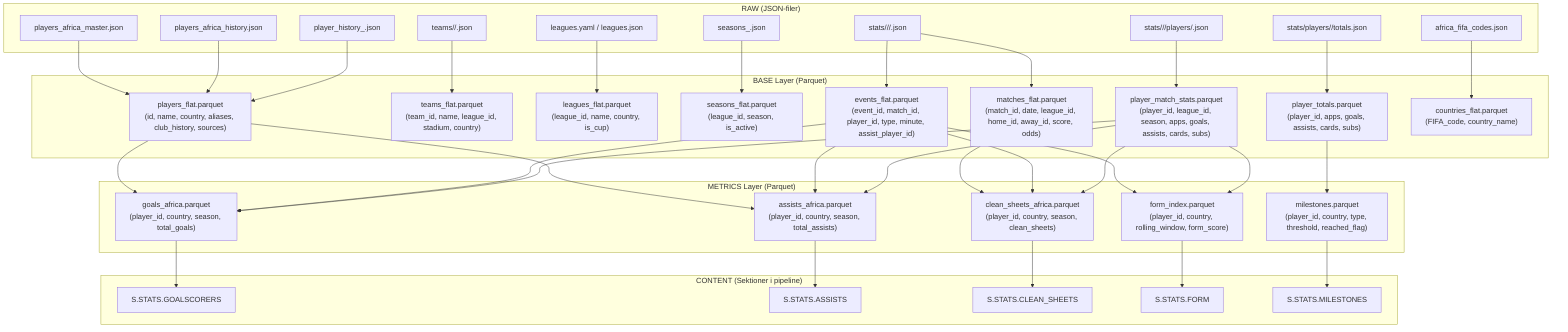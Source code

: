 flowchart TD

  %% RAW LAYER
  subgraph RAW["RAW (JSON-filer)"]
    A1["players_africa_master.json"]
    A2["players_africa_history.json"]
    A3["player_history_<league>.json"]
    A4["teams/<league>/<team>.json"]
    A5["leagues.yaml / leagues.json"]
    A6["seasons_<league>.json"]
    A7["stats/<season>/<league>/<match>.json"]
    A8["stats/<season>/<league>/players/<player>.json"]
    A9["stats/players/<player>/totals.json"]
    A10["africa_fifa_codes.json"]
  end

  %% BASE LAYER
  subgraph BASE["BASE Layer (Parquet)"]
    B1["players_flat.parquet\n(id, name, country, aliases, club_history, sources)"]
    B2["teams_flat.parquet\n(team_id, name, league_id, stadium, country)"]
    B3["leagues_flat.parquet\n(league_id, name, country, is_cup)"]
    B4["seasons_flat.parquet\n(league_id, season, is_active)"]
    B5["matches_flat.parquet\n(match_id, date, league_id, home_id, away_id, score, odds)"]
    B6["events_flat.parquet\n(event_id, match_id, player_id, type, minute, assist_player_id)"]
    B7["player_match_stats.parquet\n(player_id, league_id, season, apps, goals, assists, cards, subs)"]
    B8["player_totals.parquet\n(player_id, apps, goals, assists, cards, subs)"]
    B9["countries_flat.parquet\n(FIFA_code, country_name)"]
  end

  %% METRICS LAYER
  subgraph METRICS["METRICS Layer (Parquet)"]
    M1["goals_africa.parquet\n(player_id, country, season, total_goals)"]
    M2["assists_africa.parquet\n(player_id, country, season, total_assists)"]
    M3["clean_sheets_africa.parquet\n(player_id, country, season, clean_sheets)"]
    M4["form_index.parquet\n(player_id, country, rolling_window, form_score)"]
    M5["milestones.parquet\n(player_id, country, type, threshold, reached_flag)"]
  end

  %% CONTENT LAYER
  subgraph CONTENT["CONTENT (Sektioner i pipeline)"]
    C1["S.STATS.GOALSCORERS"]
    C2["S.STATS.ASSISTS"]
    C3["S.STATS.CLEAN_SHEETS"]
    C4["S.STATS.FORM"]
    C5["S.STATS.MILESTONES"]
  end

  %% Connections RAW -> BASE
  A1 --> B1
  A2 --> B1
  A3 --> B1
  A4 --> B2
  A5 --> B3
  A6 --> B4
  A7 --> B5
  A7 --> B6
  A8 --> B7
  A9 --> B8
  A10 --> B9

  %% Connections BASE -> METRICS
  B1 --> M1
  B6 --> M1
  B7 --> M1
  B1 --> M2
  B6 --> M2
  B7 --> M2
  B5 --> M3
  B6 --> M3
  B7 --> M3
  B6 --> M4
  B7 --> M4
  B8 --> M5

  %% Connections METRICS -> CONTENT
  M1 --> C1
  M2 --> C2
  M3 --> C3
  M4 --> C4
  M5 --> C5